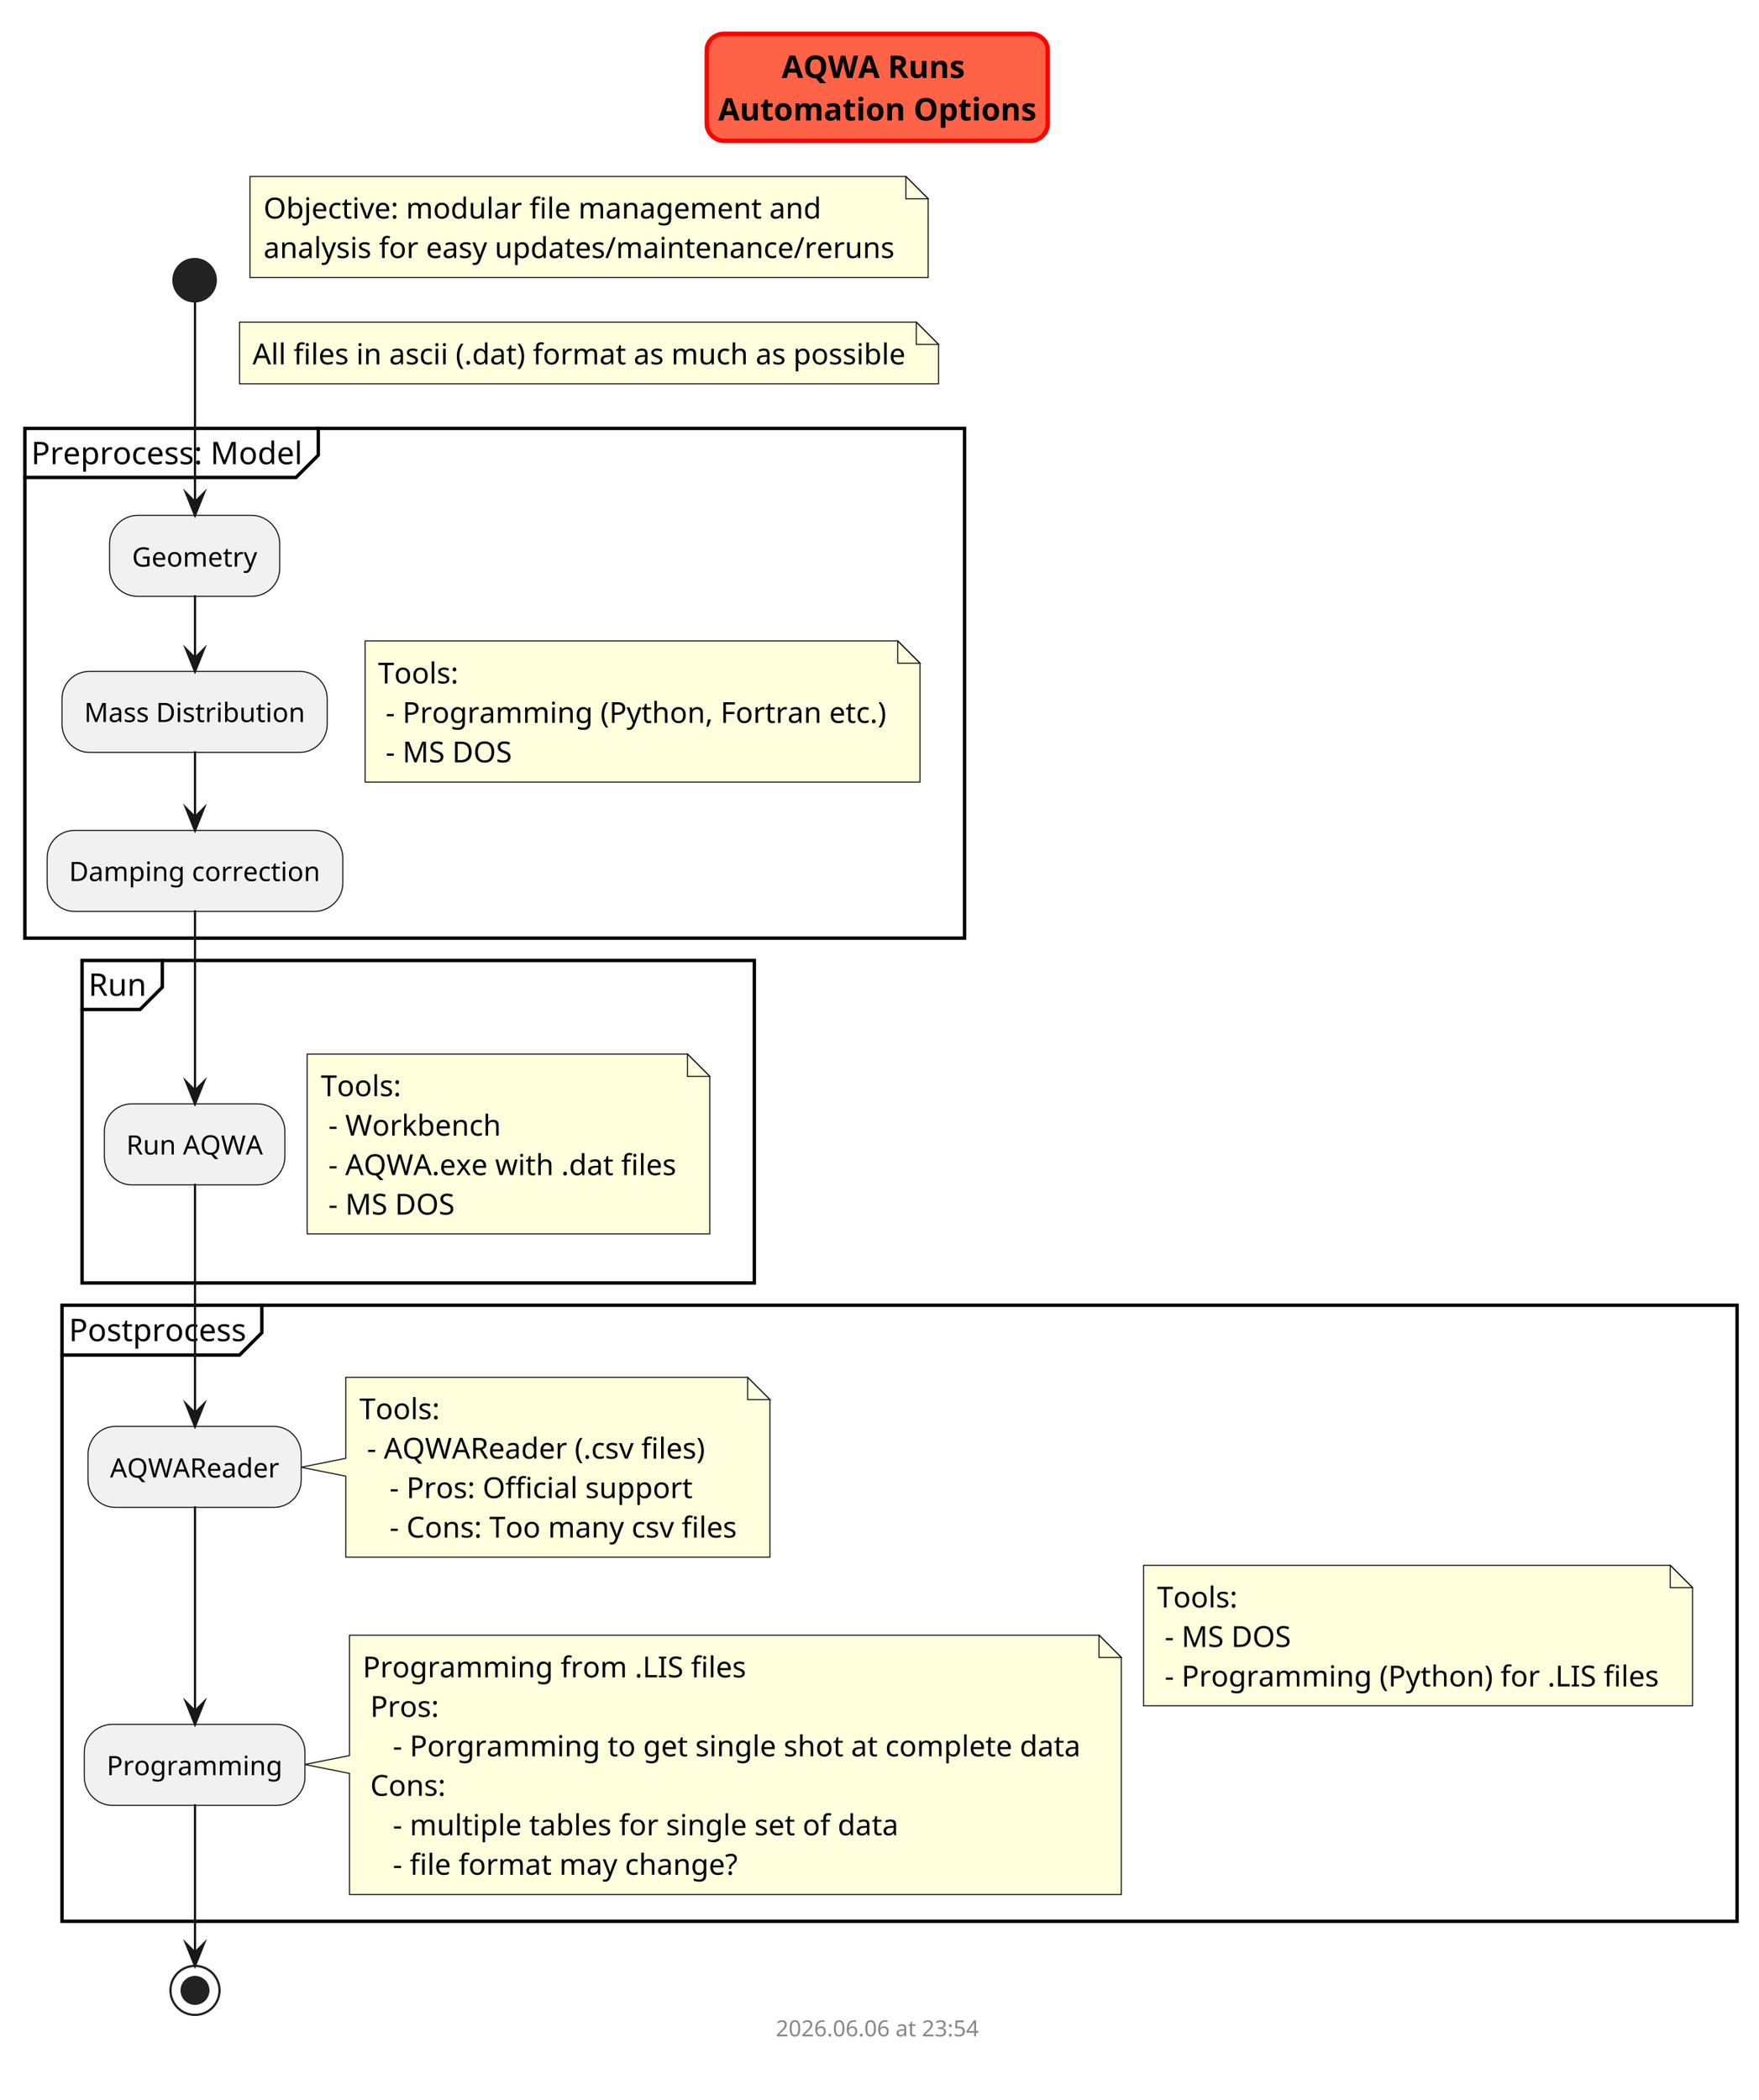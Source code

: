 @startuml aqwa_runs
scale 3
skinparam titleBorderRoundCorner 15
skinparam titleBorderThickness 2
skinparam titleBorderColor red
skinparam titleBackgroundColor Tomato

title AQWA Runs \nAutomation Options

start

    note right
        Objective: modular file management and 
        analysis for easy updates/maintenance/reruns
    end note

    note right
        All files in ascii (.dat) format as much as possible
    end note

    partition "Preprocess: Model" {
            note right
                Tools:
                 - Programming (Python, Fortran etc.)
                 - MS DOS
            end note

        :Geometry;
        :Mass Distribution;
        :Damping correction;

    }

    partition "Run" {
            note right
                Tools:
                 - Workbench
                 - AQWA.exe with .dat files
                 - MS DOS
            end note

        :Run AQWA;
    }

    partition "Postprocess" {
            note right
                Tools:
                 - MS DOS
                 - Programming (Python) for .LIS files
            end note

        :AQWAReader;
            note right
                Tools:
                 - AQWAReader (.csv files)
                    - Pros: Official support
                    - Cons: Too many csv files
            end note

        :Programming;
            note right
            Programming from .LIS files
             Pros:
                - Porgramming to get single shot at complete data 
             Cons:
                - multiple tables for single set of data
                - file format may change?
            end note


    }

stop

footer
%date("yyyy.MM.dd' at 'HH:mm")
%filename()
end footer

@enduml
